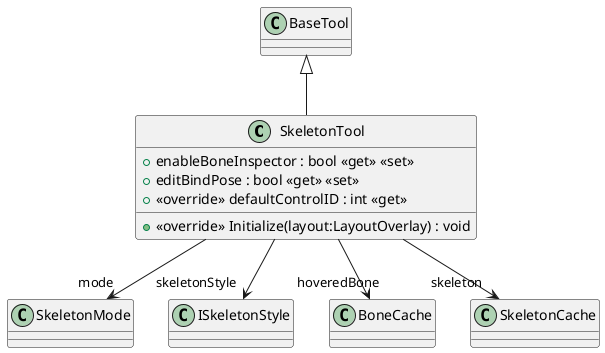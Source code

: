 @startuml
class SkeletonTool {
    + enableBoneInspector : bool <<get>> <<set>>
    + editBindPose : bool <<get>> <<set>>
    + <<override>> defaultControlID : int <<get>>
    + <<override>> Initialize(layout:LayoutOverlay) : void
}
BaseTool <|-- SkeletonTool
SkeletonTool --> "mode" SkeletonMode
SkeletonTool --> "skeletonStyle" ISkeletonStyle
SkeletonTool --> "hoveredBone" BoneCache
SkeletonTool --> "skeleton" SkeletonCache
@enduml
